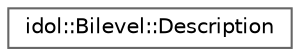 digraph "Graphical Class Hierarchy"
{
 // LATEX_PDF_SIZE
  bgcolor="transparent";
  edge [fontname=Helvetica,fontsize=10,labelfontname=Helvetica,labelfontsize=10];
  node [fontname=Helvetica,fontsize=10,shape=box,height=0.2,width=0.4];
  rankdir="LR";
  Node0 [id="Node000000",label="idol::Bilevel::Description",height=0.2,width=0.4,color="grey40", fillcolor="white", style="filled",URL="$classidol_1_1Bilevel_1_1Description.html",tooltip=" "];
}
